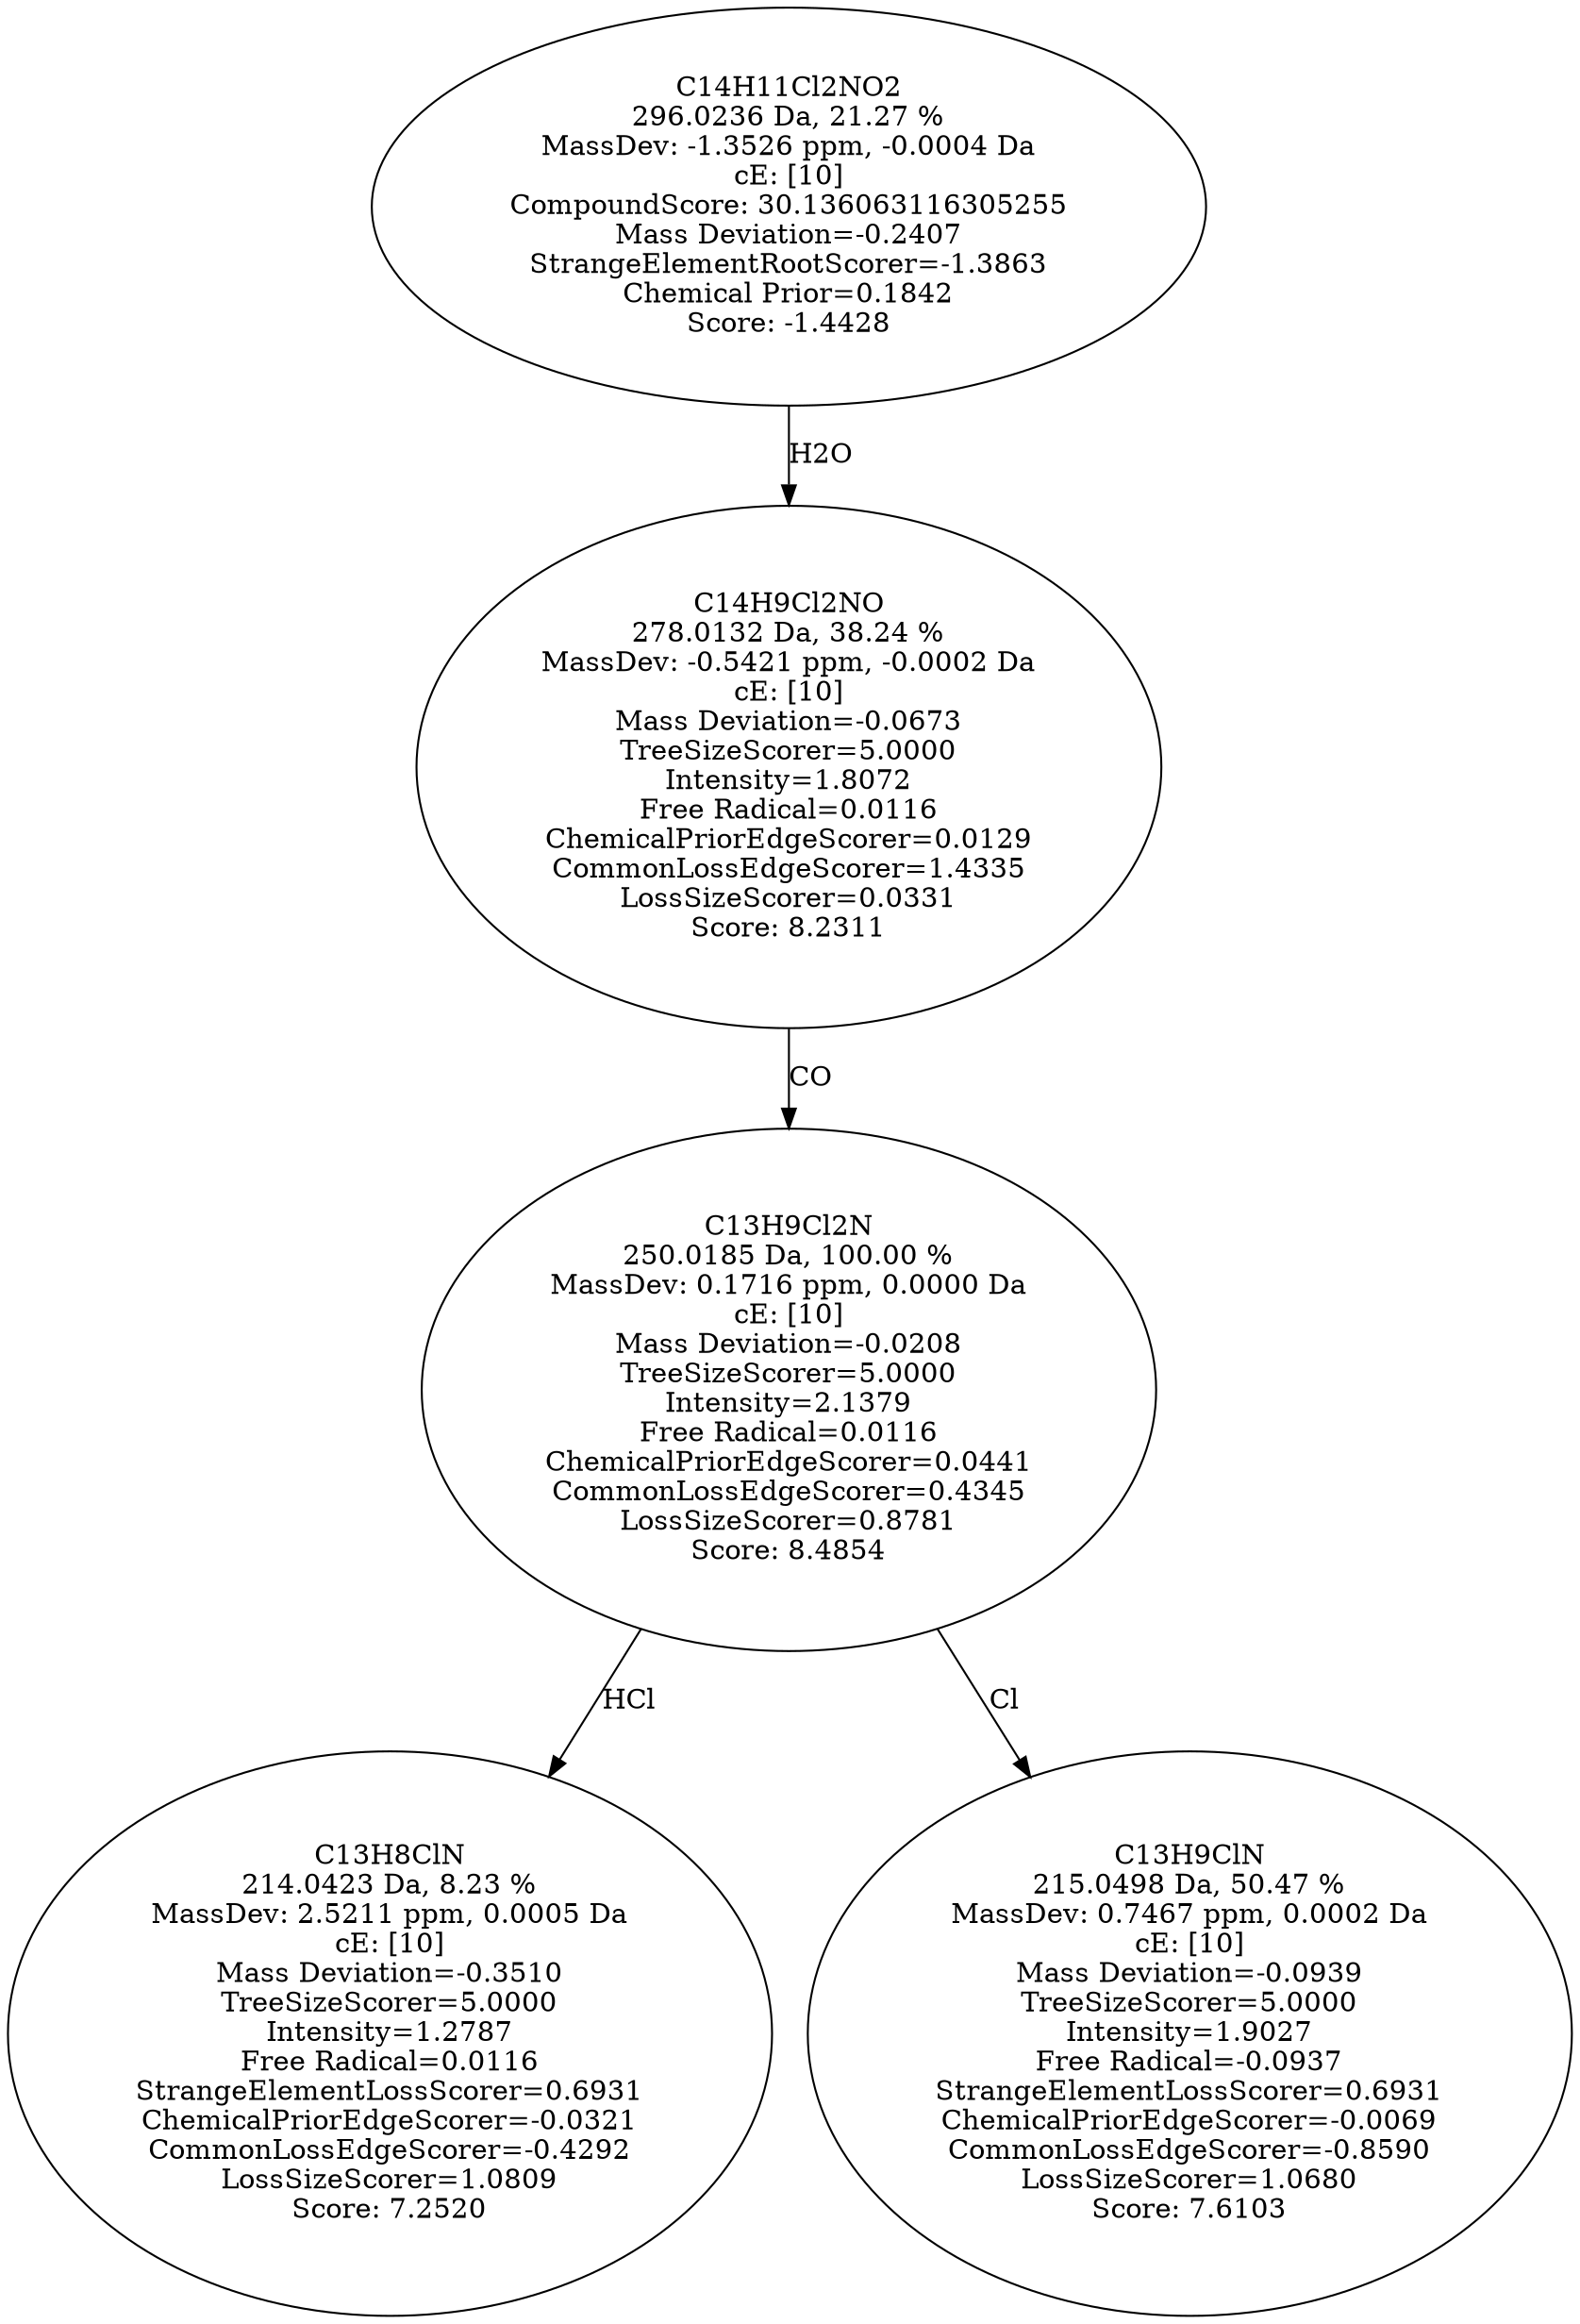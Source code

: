 strict digraph {
v1 [label="C13H8ClN\n214.0423 Da, 8.23 %\nMassDev: 2.5211 ppm, 0.0005 Da\ncE: [10]\nMass Deviation=-0.3510\nTreeSizeScorer=5.0000\nIntensity=1.2787\nFree Radical=0.0116\nStrangeElementLossScorer=0.6931\nChemicalPriorEdgeScorer=-0.0321\nCommonLossEdgeScorer=-0.4292\nLossSizeScorer=1.0809\nScore: 7.2520"];
v2 [label="C13H9ClN\n215.0498 Da, 50.47 %\nMassDev: 0.7467 ppm, 0.0002 Da\ncE: [10]\nMass Deviation=-0.0939\nTreeSizeScorer=5.0000\nIntensity=1.9027\nFree Radical=-0.0937\nStrangeElementLossScorer=0.6931\nChemicalPriorEdgeScorer=-0.0069\nCommonLossEdgeScorer=-0.8590\nLossSizeScorer=1.0680\nScore: 7.6103"];
v3 [label="C13H9Cl2N\n250.0185 Da, 100.00 %\nMassDev: 0.1716 ppm, 0.0000 Da\ncE: [10]\nMass Deviation=-0.0208\nTreeSizeScorer=5.0000\nIntensity=2.1379\nFree Radical=0.0116\nChemicalPriorEdgeScorer=0.0441\nCommonLossEdgeScorer=0.4345\nLossSizeScorer=0.8781\nScore: 8.4854"];
v4 [label="C14H9Cl2NO\n278.0132 Da, 38.24 %\nMassDev: -0.5421 ppm, -0.0002 Da\ncE: [10]\nMass Deviation=-0.0673\nTreeSizeScorer=5.0000\nIntensity=1.8072\nFree Radical=0.0116\nChemicalPriorEdgeScorer=0.0129\nCommonLossEdgeScorer=1.4335\nLossSizeScorer=0.0331\nScore: 8.2311"];
v5 [label="C14H11Cl2NO2\n296.0236 Da, 21.27 %\nMassDev: -1.3526 ppm, -0.0004 Da\ncE: [10]\nCompoundScore: 30.136063116305255\nMass Deviation=-0.2407\nStrangeElementRootScorer=-1.3863\nChemical Prior=0.1842\nScore: -1.4428"];
v3 -> v1 [label="HCl"];
v3 -> v2 [label="Cl"];
v4 -> v3 [label="CO"];
v5 -> v4 [label="H2O"];
}